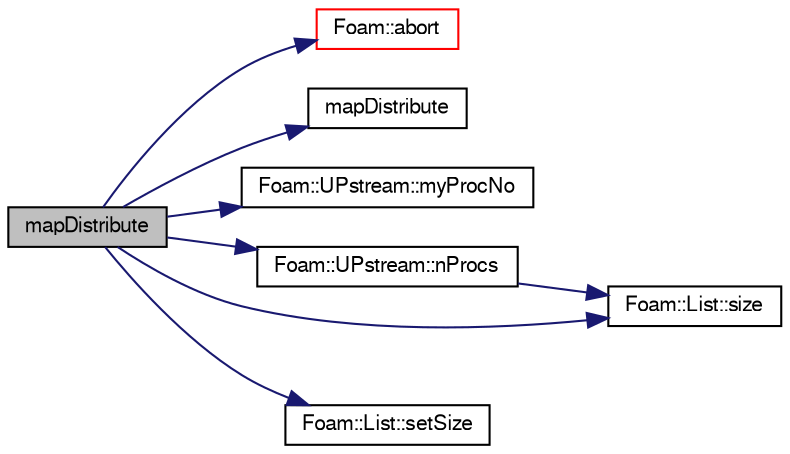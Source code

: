 digraph "mapDistribute"
{
  bgcolor="transparent";
  edge [fontname="FreeSans",fontsize="10",labelfontname="FreeSans",labelfontsize="10"];
  node [fontname="FreeSans",fontsize="10",shape=record];
  rankdir="LR";
  Node10 [label="mapDistribute",height=0.2,width=0.4,color="black", fillcolor="grey75", style="filled", fontcolor="black"];
  Node10 -> Node11 [color="midnightblue",fontsize="10",style="solid",fontname="FreeSans"];
  Node11 [label="Foam::abort",height=0.2,width=0.4,color="red",URL="$a21124.html#a447107a607d03e417307c203fa5fb44b"];
  Node10 -> Node54 [color="midnightblue",fontsize="10",style="solid",fontname="FreeSans"];
  Node54 [label="mapDistribute",height=0.2,width=0.4,color="black",URL="$a27362.html#a45aad47b9bd940e96c5fb504c0901a7d",tooltip="Construct null. "];
  Node10 -> Node55 [color="midnightblue",fontsize="10",style="solid",fontname="FreeSans"];
  Node55 [label="Foam::UPstream::myProcNo",height=0.2,width=0.4,color="black",URL="$a26270.html#afc74d89573de32a3032c916f8cdd1733",tooltip="Number of this process (starting from masterNo() = 0) "];
  Node10 -> Node56 [color="midnightblue",fontsize="10",style="solid",fontname="FreeSans"];
  Node56 [label="Foam::UPstream::nProcs",height=0.2,width=0.4,color="black",URL="$a26270.html#aada0e04d8127eda8ee95be0772754a4f",tooltip="Number of processes in parallel run. "];
  Node56 -> Node57 [color="midnightblue",fontsize="10",style="solid",fontname="FreeSans"];
  Node57 [label="Foam::List::size",height=0.2,width=0.4,color="black",URL="$a25694.html#a8a5f6fa29bd4b500caf186f60245b384",tooltip="Override size to be inconsistent with allocated storage. "];
  Node10 -> Node58 [color="midnightblue",fontsize="10",style="solid",fontname="FreeSans"];
  Node58 [label="Foam::List::setSize",height=0.2,width=0.4,color="black",URL="$a25694.html#aedb985ffeaf1bdbfeccc2a8730405703",tooltip="Reset size of List. "];
  Node10 -> Node57 [color="midnightblue",fontsize="10",style="solid",fontname="FreeSans"];
}
